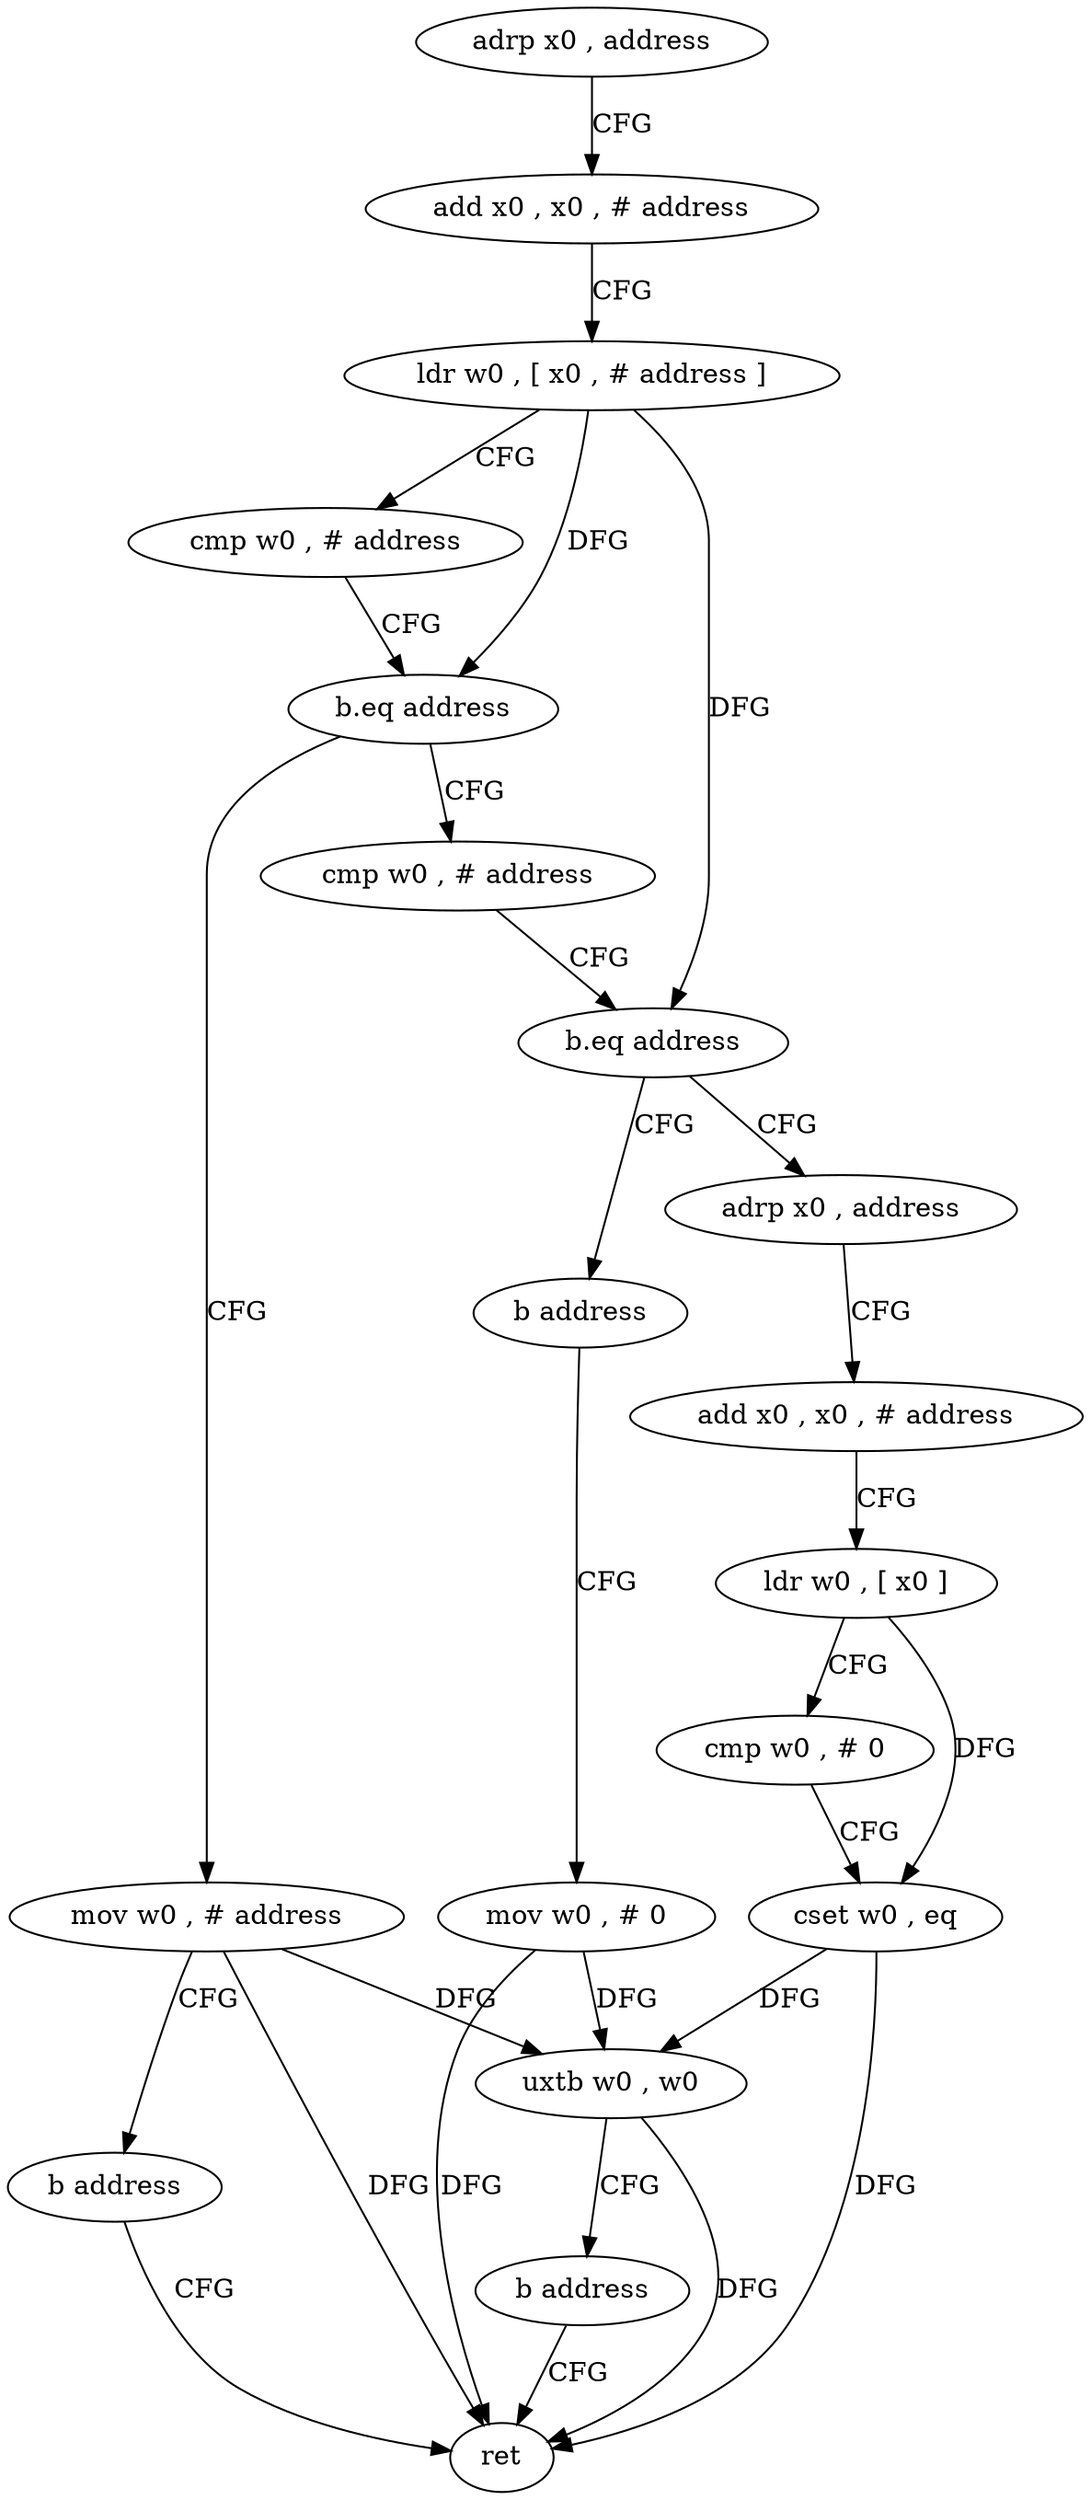 digraph "func" {
"4245392" [label = "adrp x0 , address" ]
"4245396" [label = "add x0 , x0 , # address" ]
"4245400" [label = "ldr w0 , [ x0 , # address ]" ]
"4245404" [label = "cmp w0 , # address" ]
"4245408" [label = "b.eq address" ]
"4245424" [label = "mov w0 , # address" ]
"4245412" [label = "cmp w0 , # address" ]
"4245428" [label = "b address" ]
"4245464" [label = "ret" ]
"4245416" [label = "b.eq address" ]
"4245432" [label = "adrp x0 , address" ]
"4245420" [label = "b address" ]
"4245436" [label = "add x0 , x0 , # address" ]
"4245440" [label = "ldr w0 , [ x0 ]" ]
"4245444" [label = "cmp w0 , # 0" ]
"4245448" [label = "cset w0 , eq" ]
"4245452" [label = "uxtb w0 , w0" ]
"4245456" [label = "b address" ]
"4245460" [label = "mov w0 , # 0" ]
"4245392" -> "4245396" [ label = "CFG" ]
"4245396" -> "4245400" [ label = "CFG" ]
"4245400" -> "4245404" [ label = "CFG" ]
"4245400" -> "4245408" [ label = "DFG" ]
"4245400" -> "4245416" [ label = "DFG" ]
"4245404" -> "4245408" [ label = "CFG" ]
"4245408" -> "4245424" [ label = "CFG" ]
"4245408" -> "4245412" [ label = "CFG" ]
"4245424" -> "4245428" [ label = "CFG" ]
"4245424" -> "4245464" [ label = "DFG" ]
"4245424" -> "4245452" [ label = "DFG" ]
"4245412" -> "4245416" [ label = "CFG" ]
"4245428" -> "4245464" [ label = "CFG" ]
"4245416" -> "4245432" [ label = "CFG" ]
"4245416" -> "4245420" [ label = "CFG" ]
"4245432" -> "4245436" [ label = "CFG" ]
"4245420" -> "4245460" [ label = "CFG" ]
"4245436" -> "4245440" [ label = "CFG" ]
"4245440" -> "4245444" [ label = "CFG" ]
"4245440" -> "4245448" [ label = "DFG" ]
"4245444" -> "4245448" [ label = "CFG" ]
"4245448" -> "4245452" [ label = "DFG" ]
"4245448" -> "4245464" [ label = "DFG" ]
"4245452" -> "4245456" [ label = "CFG" ]
"4245452" -> "4245464" [ label = "DFG" ]
"4245456" -> "4245464" [ label = "CFG" ]
"4245460" -> "4245464" [ label = "DFG" ]
"4245460" -> "4245452" [ label = "DFG" ]
}
